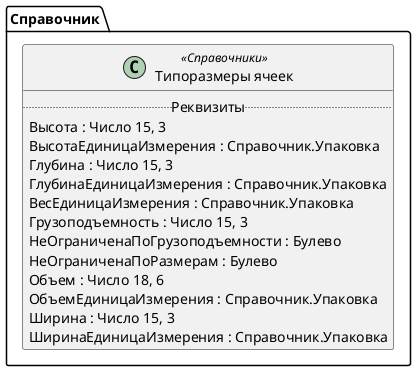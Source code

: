 ﻿@startuml ТипоразмерыЯчеек
'!include templates.wsd
'..\include templates.wsd
class Справочник.ТипоразмерыЯчеек as "Типоразмеры ячеек" <<Справочники>>
{
..Реквизиты..
Высота : Число 15, 3
ВысотаЕдиницаИзмерения : Справочник.Упаковка
Глубина : Число 15, 3
ГлубинаЕдиницаИзмерения : Справочник.Упаковка
ВесЕдиницаИзмерения : Справочник.Упаковка
Грузоподъемность : Число 15, 3
НеОграниченаПоГрузоподъемности : Булево
НеОграниченаПоРазмерам : Булево
Объем : Число 18, 6
ОбъемЕдиницаИзмерения : Справочник.Упаковка
Ширина : Число 15, 3
ШиринаЕдиницаИзмерения : Справочник.Упаковка
}
@enduml
